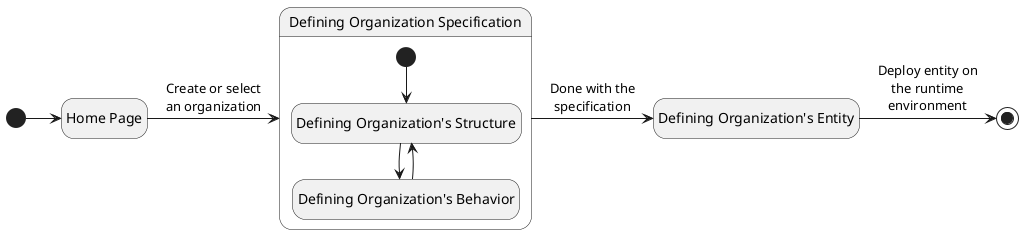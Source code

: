 @startuml web-ide

hide empty description

state "Home Page" as home
state "Defining Organization Specification" as def {
    state "Defining Organization's Structure" as structure
    state "Defining Organization's Behavior" as behavior
    [*] --> structure
    structure -down-> behavior
    behavior -up-> structure
}
state "Defining Organization's Entity" as entity

[*] -right-> home
home -right-> def : Create or select\nan organization
def -right-> entity : Done with the\nspecification
entity -right-> [*] : Deploy entity on\nthe runtime\nenvironment

@enduml